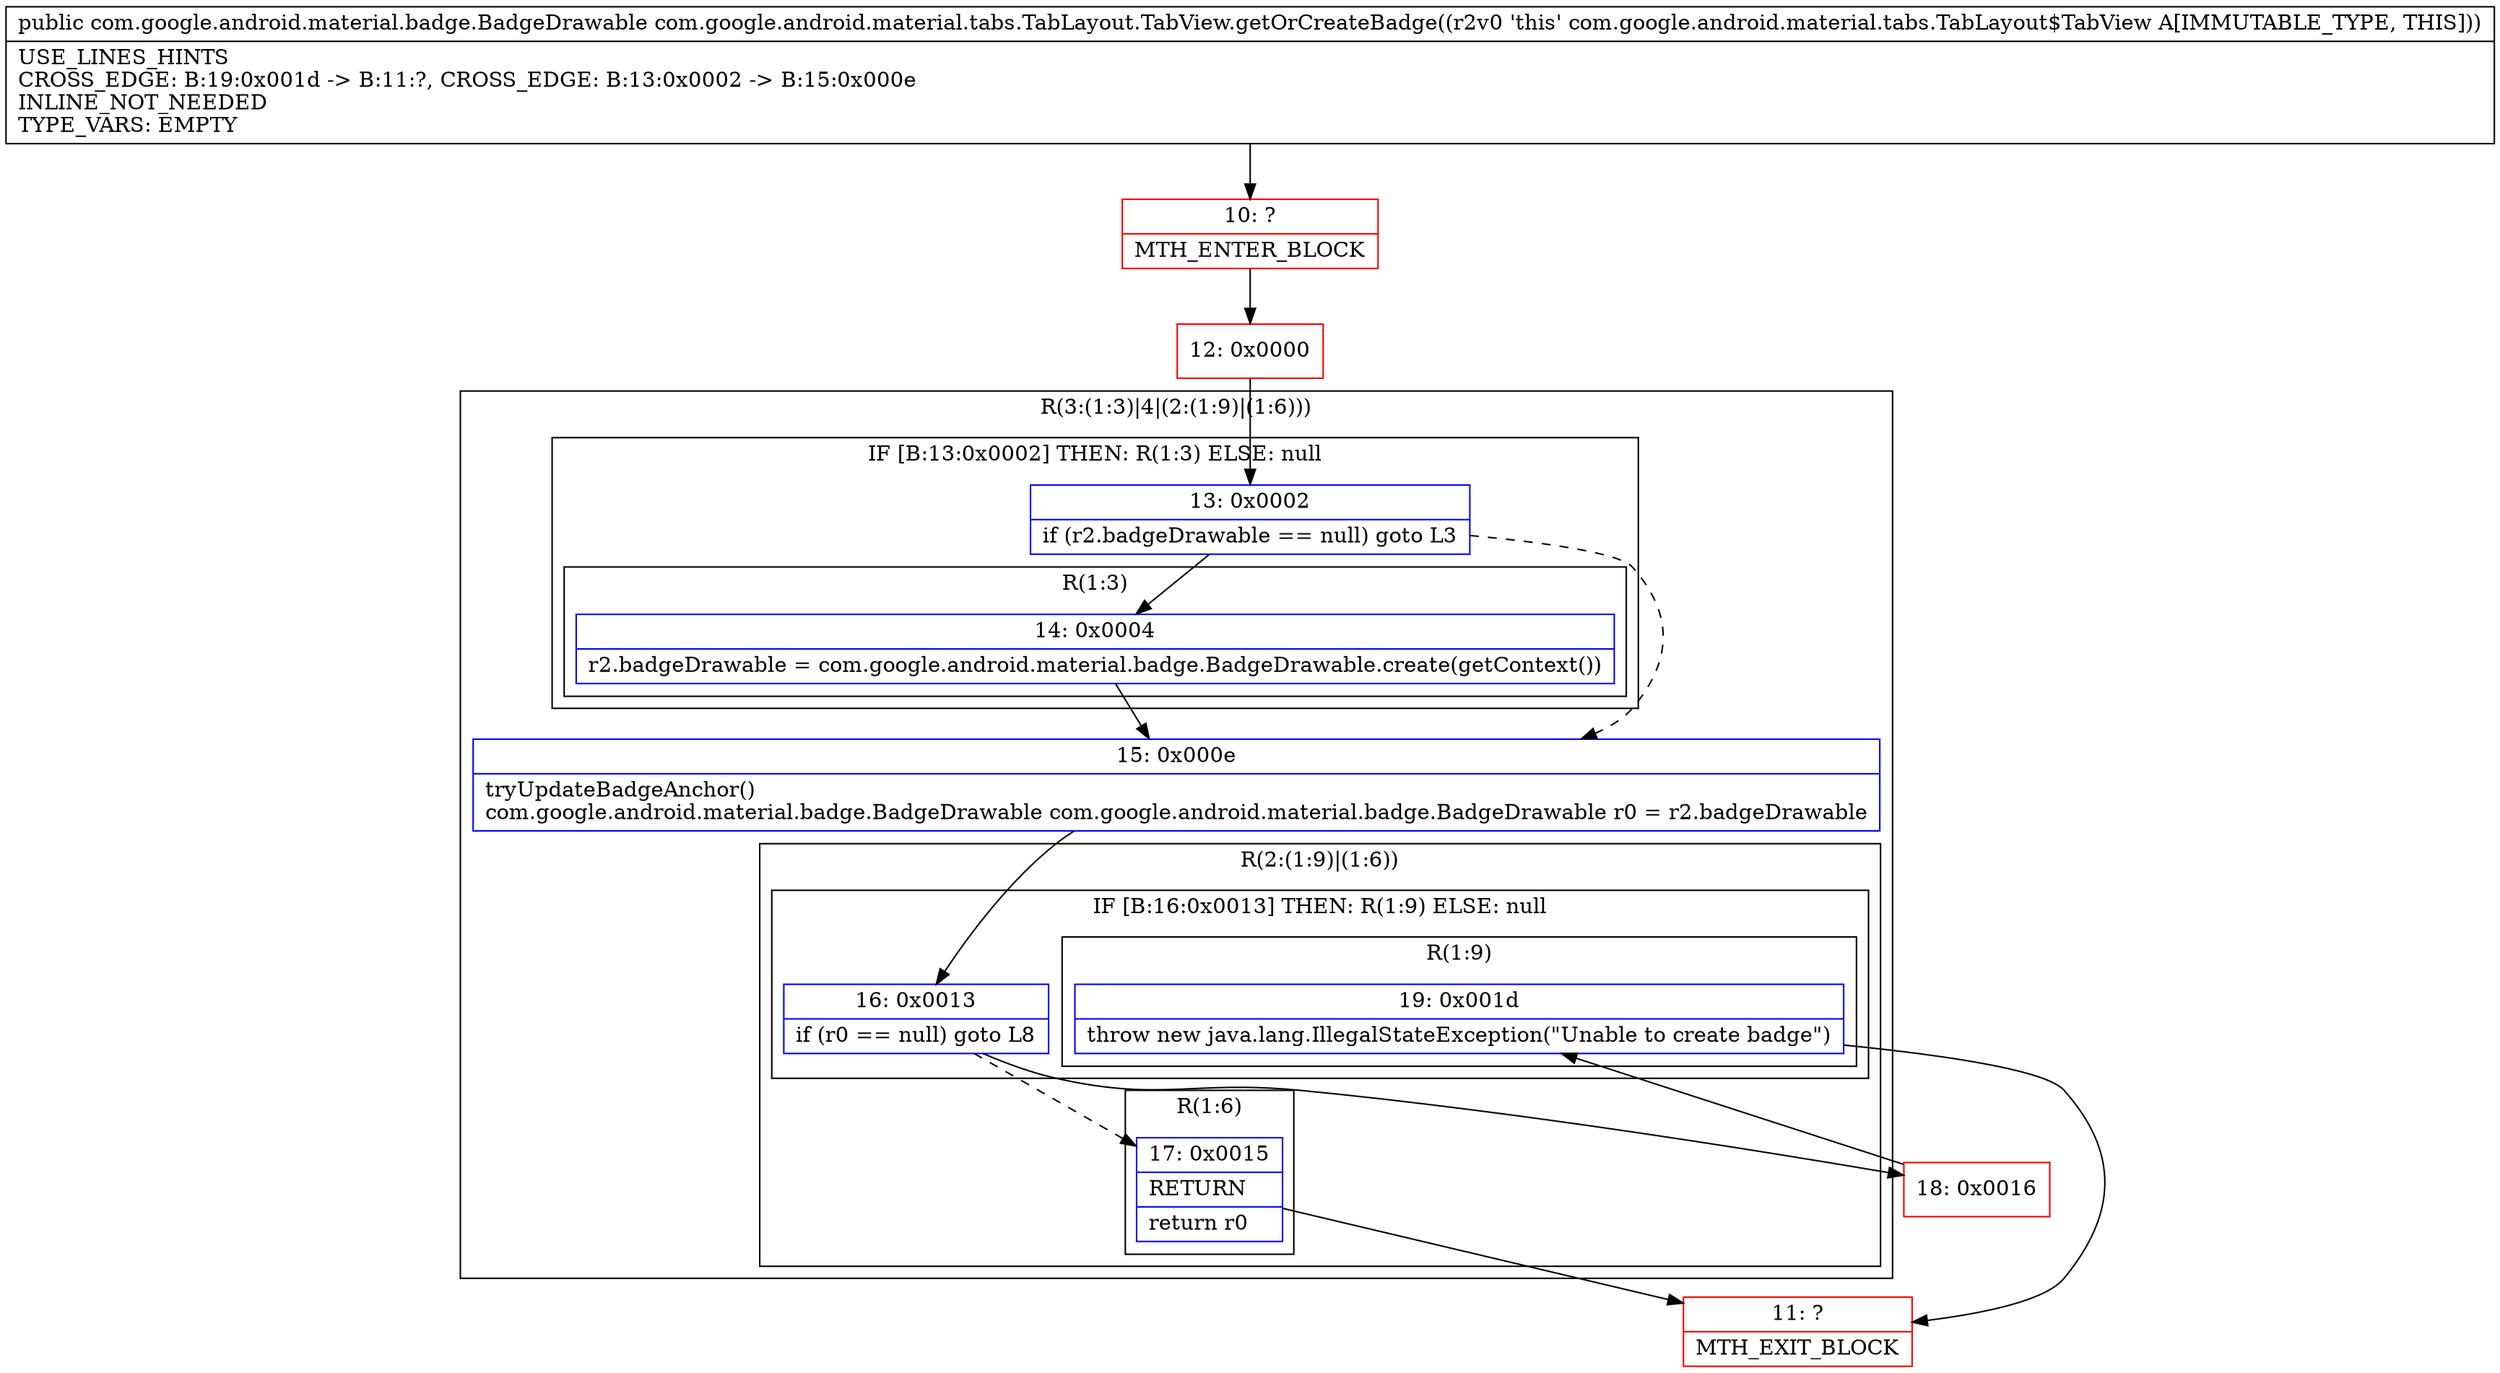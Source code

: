 digraph "CFG forcom.google.android.material.tabs.TabLayout.TabView.getOrCreateBadge()Lcom\/google\/android\/material\/badge\/BadgeDrawable;" {
subgraph cluster_Region_711777916 {
label = "R(3:(1:3)|4|(2:(1:9)|(1:6)))";
node [shape=record,color=blue];
subgraph cluster_IfRegion_1382056841 {
label = "IF [B:13:0x0002] THEN: R(1:3) ELSE: null";
node [shape=record,color=blue];
Node_13 [shape=record,label="{13\:\ 0x0002|if (r2.badgeDrawable == null) goto L3\l}"];
subgraph cluster_Region_903539628 {
label = "R(1:3)";
node [shape=record,color=blue];
Node_14 [shape=record,label="{14\:\ 0x0004|r2.badgeDrawable = com.google.android.material.badge.BadgeDrawable.create(getContext())\l}"];
}
}
Node_15 [shape=record,label="{15\:\ 0x000e|tryUpdateBadgeAnchor()\lcom.google.android.material.badge.BadgeDrawable com.google.android.material.badge.BadgeDrawable r0 = r2.badgeDrawable\l}"];
subgraph cluster_Region_1395731721 {
label = "R(2:(1:9)|(1:6))";
node [shape=record,color=blue];
subgraph cluster_IfRegion_146828472 {
label = "IF [B:16:0x0013] THEN: R(1:9) ELSE: null";
node [shape=record,color=blue];
Node_16 [shape=record,label="{16\:\ 0x0013|if (r0 == null) goto L8\l}"];
subgraph cluster_Region_1692026743 {
label = "R(1:9)";
node [shape=record,color=blue];
Node_19 [shape=record,label="{19\:\ 0x001d|throw new java.lang.IllegalStateException(\"Unable to create badge\")\l}"];
}
}
subgraph cluster_Region_2116472140 {
label = "R(1:6)";
node [shape=record,color=blue];
Node_17 [shape=record,label="{17\:\ 0x0015|RETURN\l|return r0\l}"];
}
}
}
Node_10 [shape=record,color=red,label="{10\:\ ?|MTH_ENTER_BLOCK\l}"];
Node_12 [shape=record,color=red,label="{12\:\ 0x0000}"];
Node_11 [shape=record,color=red,label="{11\:\ ?|MTH_EXIT_BLOCK\l}"];
Node_18 [shape=record,color=red,label="{18\:\ 0x0016}"];
MethodNode[shape=record,label="{public com.google.android.material.badge.BadgeDrawable com.google.android.material.tabs.TabLayout.TabView.getOrCreateBadge((r2v0 'this' com.google.android.material.tabs.TabLayout$TabView A[IMMUTABLE_TYPE, THIS]))  | USE_LINES_HINTS\lCROSS_EDGE: B:19:0x001d \-\> B:11:?, CROSS_EDGE: B:13:0x0002 \-\> B:15:0x000e\lINLINE_NOT_NEEDED\lTYPE_VARS: EMPTY\l}"];
MethodNode -> Node_10;Node_13 -> Node_14;
Node_13 -> Node_15[style=dashed];
Node_14 -> Node_15;
Node_15 -> Node_16;
Node_16 -> Node_17[style=dashed];
Node_16 -> Node_18;
Node_19 -> Node_11;
Node_17 -> Node_11;
Node_10 -> Node_12;
Node_12 -> Node_13;
Node_18 -> Node_19;
}

